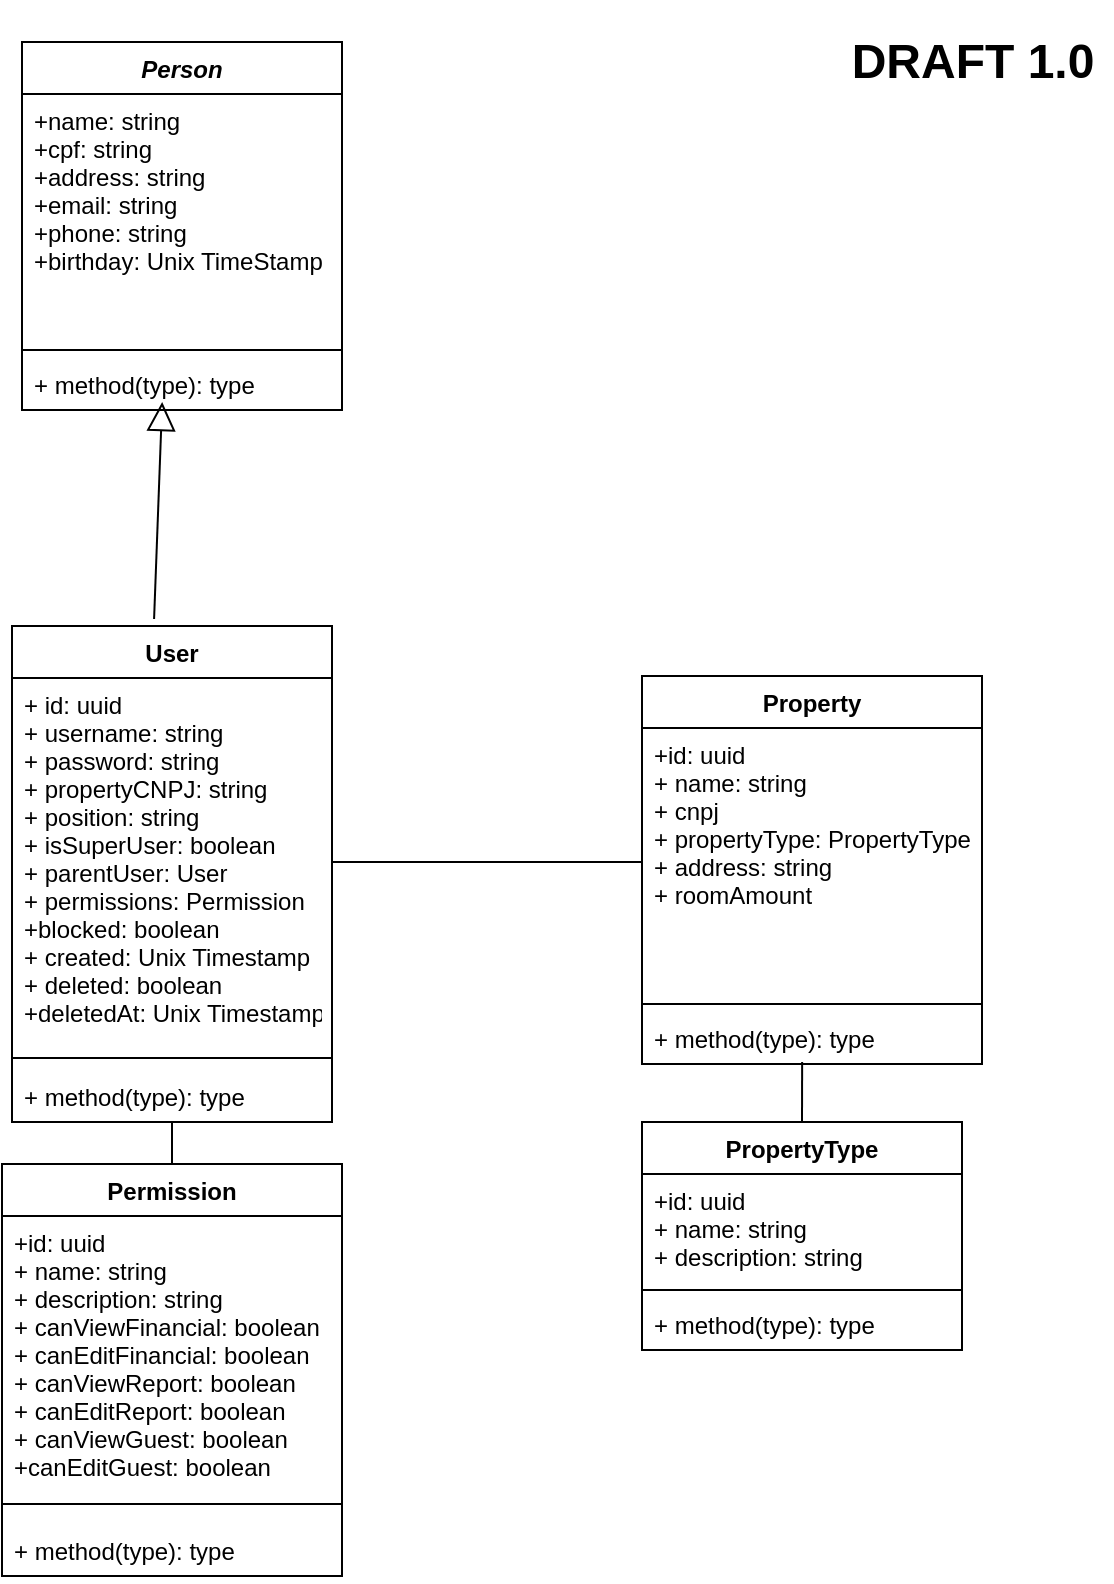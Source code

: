 <mxfile version="13.7.9" type="device"><diagram id="C5RBs43oDa-KdzZeNtuy" name="Page-1"><mxGraphModel dx="1374" dy="769" grid="1" gridSize="10" guides="1" tooltips="1" connect="1" arrows="1" fold="1" page="1" pageScale="1" pageWidth="1169" pageHeight="827" math="0" shadow="0"><root><mxCell id="WIyWlLk6GJQsqaUBKTNV-0"/><mxCell id="WIyWlLk6GJQsqaUBKTNV-1" parent="WIyWlLk6GJQsqaUBKTNV-0"/><mxCell id="bRTEFPMRVrpAAY-1tMca-23" value="" style="endArrow=block;endFill=0;endSize=12;html=1;exitX=0.444;exitY=-0.014;exitDx=0;exitDy=0;exitPerimeter=0;entryX=0.438;entryY=0.846;entryDx=0;entryDy=0;entryPerimeter=0;" edge="1" parent="WIyWlLk6GJQsqaUBKTNV-1" source="bRTEFPMRVrpAAY-1tMca-10" target="bRTEFPMRVrpAAY-1tMca-21"><mxGeometry width="160" relative="1" as="geometry"><mxPoint x="234" y="339" as="sourcePoint"/><mxPoint x="180" y="250" as="targetPoint"/></mxGeometry></mxCell><mxCell id="bRTEFPMRVrpAAY-1tMca-18" value="Person" style="swimlane;fontStyle=3;align=center;verticalAlign=top;childLayout=stackLayout;horizontal=1;startSize=26;horizontalStack=0;resizeParent=1;resizeParentMax=0;resizeLast=0;collapsible=1;marginBottom=0;" vertex="1" parent="WIyWlLk6GJQsqaUBKTNV-1"><mxGeometry x="110" y="60" width="160" height="184" as="geometry"/></mxCell><mxCell id="bRTEFPMRVrpAAY-1tMca-19" value="+name: string&#xA;+cpf: string&#xA;+address: string&#xA;+email: string&#xA;+phone: string&#xA;+birthday: Unix TimeStamp&#xA;&#xA;&#xA;&#xA;" style="text;strokeColor=none;fillColor=none;align=left;verticalAlign=top;spacingLeft=4;spacingRight=4;overflow=hidden;rotatable=0;points=[[0,0.5],[1,0.5]];portConstraint=eastwest;" vertex="1" parent="bRTEFPMRVrpAAY-1tMca-18"><mxGeometry y="26" width="160" height="124" as="geometry"/></mxCell><mxCell id="bRTEFPMRVrpAAY-1tMca-20" value="" style="line;strokeWidth=1;fillColor=none;align=left;verticalAlign=middle;spacingTop=-1;spacingLeft=3;spacingRight=3;rotatable=0;labelPosition=right;points=[];portConstraint=eastwest;" vertex="1" parent="bRTEFPMRVrpAAY-1tMca-18"><mxGeometry y="150" width="160" height="8" as="geometry"/></mxCell><mxCell id="bRTEFPMRVrpAAY-1tMca-21" value="+ method(type): type" style="text;strokeColor=none;fillColor=none;align=left;verticalAlign=top;spacingLeft=4;spacingRight=4;overflow=hidden;rotatable=0;points=[[0,0.5],[1,0.5]];portConstraint=eastwest;" vertex="1" parent="bRTEFPMRVrpAAY-1tMca-18"><mxGeometry y="158" width="160" height="26" as="geometry"/></mxCell><mxCell id="bRTEFPMRVrpAAY-1tMca-33" style="edgeStyle=orthogonalEdgeStyle;rounded=1;orthogonalLoop=1;jettySize=auto;html=1;exitX=1;exitY=0.5;exitDx=0;exitDy=0;entryX=0;entryY=0.5;entryDx=0;entryDy=0;endArrow=none;endFill=0;" edge="1" parent="WIyWlLk6GJQsqaUBKTNV-1" source="bRTEFPMRVrpAAY-1tMca-11" target="bRTEFPMRVrpAAY-1tMca-26"><mxGeometry relative="1" as="geometry"/></mxCell><mxCell id="bRTEFPMRVrpAAY-1tMca-38" style="edgeStyle=orthogonalEdgeStyle;rounded=1;orthogonalLoop=1;jettySize=auto;html=1;exitX=0.5;exitY=0;exitDx=0;exitDy=0;entryX=0.471;entryY=0.962;entryDx=0;entryDy=0;entryPerimeter=0;endArrow=none;endFill=0;" edge="1" parent="WIyWlLk6GJQsqaUBKTNV-1" source="bRTEFPMRVrpAAY-1tMca-34" target="bRTEFPMRVrpAAY-1tMca-28"><mxGeometry relative="1" as="geometry"/></mxCell><mxCell id="bRTEFPMRVrpAAY-1tMca-34" value="PropertyType" style="swimlane;fontStyle=1;align=center;verticalAlign=top;childLayout=stackLayout;horizontal=1;startSize=26;horizontalStack=0;resizeParent=1;resizeParentMax=0;resizeLast=0;collapsible=1;marginBottom=0;" vertex="1" parent="WIyWlLk6GJQsqaUBKTNV-1"><mxGeometry x="420" y="600" width="160" height="114" as="geometry"/></mxCell><mxCell id="bRTEFPMRVrpAAY-1tMca-35" value="+id: uuid&#xA;+ name: string&#xA;+ description: string&#xA;&#xA;" style="text;strokeColor=none;fillColor=none;align=left;verticalAlign=top;spacingLeft=4;spacingRight=4;overflow=hidden;rotatable=0;points=[[0,0.5],[1,0.5]];portConstraint=eastwest;" vertex="1" parent="bRTEFPMRVrpAAY-1tMca-34"><mxGeometry y="26" width="160" height="54" as="geometry"/></mxCell><mxCell id="bRTEFPMRVrpAAY-1tMca-36" value="" style="line;strokeWidth=1;fillColor=none;align=left;verticalAlign=middle;spacingTop=-1;spacingLeft=3;spacingRight=3;rotatable=0;labelPosition=right;points=[];portConstraint=eastwest;" vertex="1" parent="bRTEFPMRVrpAAY-1tMca-34"><mxGeometry y="80" width="160" height="8" as="geometry"/></mxCell><mxCell id="bRTEFPMRVrpAAY-1tMca-37" value="+ method(type): type" style="text;strokeColor=none;fillColor=none;align=left;verticalAlign=top;spacingLeft=4;spacingRight=4;overflow=hidden;rotatable=0;points=[[0,0.5],[1,0.5]];portConstraint=eastwest;" vertex="1" parent="bRTEFPMRVrpAAY-1tMca-34"><mxGeometry y="88" width="160" height="26" as="geometry"/></mxCell><mxCell id="bRTEFPMRVrpAAY-1tMca-39" value="&lt;h1&gt;DRAFT 1.0&lt;br&gt;&lt;/h1&gt;" style="text;html=1;align=center;verticalAlign=middle;resizable=0;points=[];autosize=1;" vertex="1" parent="WIyWlLk6GJQsqaUBKTNV-1"><mxGeometry x="515" y="45" width="140" height="50" as="geometry"/></mxCell><mxCell id="bRTEFPMRVrpAAY-1tMca-44" style="edgeStyle=orthogonalEdgeStyle;rounded=1;orthogonalLoop=1;jettySize=auto;html=1;exitX=0.5;exitY=0;exitDx=0;exitDy=0;entryX=0.5;entryY=1;entryDx=0;entryDy=0;endArrow=none;endFill=0;" edge="1" parent="WIyWlLk6GJQsqaUBKTNV-1" source="bRTEFPMRVrpAAY-1tMca-40" target="bRTEFPMRVrpAAY-1tMca-10"><mxGeometry relative="1" as="geometry"/></mxCell><mxCell id="bRTEFPMRVrpAAY-1tMca-25" value="Property" style="swimlane;fontStyle=1;align=center;verticalAlign=top;childLayout=stackLayout;horizontal=1;startSize=26;horizontalStack=0;resizeParent=1;resizeParentMax=0;resizeLast=0;collapsible=1;marginBottom=0;" vertex="1" parent="WIyWlLk6GJQsqaUBKTNV-1"><mxGeometry x="420" y="377" width="170" height="194" as="geometry"/></mxCell><mxCell id="bRTEFPMRVrpAAY-1tMca-26" value="+id: uuid&#xA;+ name: string&#xA;+ cnpj&#xA;+ propertyType: PropertyType&#xA;+ address: string&#xA;+ roomAmount&#xA;&#xA;" style="text;strokeColor=none;fillColor=none;align=left;verticalAlign=top;spacingLeft=4;spacingRight=4;overflow=hidden;rotatable=0;points=[[0,0.5],[1,0.5]];portConstraint=eastwest;" vertex="1" parent="bRTEFPMRVrpAAY-1tMca-25"><mxGeometry y="26" width="170" height="134" as="geometry"/></mxCell><mxCell id="bRTEFPMRVrpAAY-1tMca-27" value="" style="line;strokeWidth=1;fillColor=none;align=left;verticalAlign=middle;spacingTop=-1;spacingLeft=3;spacingRight=3;rotatable=0;labelPosition=right;points=[];portConstraint=eastwest;" vertex="1" parent="bRTEFPMRVrpAAY-1tMca-25"><mxGeometry y="160" width="170" height="8" as="geometry"/></mxCell><mxCell id="bRTEFPMRVrpAAY-1tMca-28" value="+ method(type): type" style="text;strokeColor=none;fillColor=none;align=left;verticalAlign=top;spacingLeft=4;spacingRight=4;overflow=hidden;rotatable=0;points=[[0,0.5],[1,0.5]];portConstraint=eastwest;" vertex="1" parent="bRTEFPMRVrpAAY-1tMca-25"><mxGeometry y="168" width="170" height="26" as="geometry"/></mxCell><mxCell id="bRTEFPMRVrpAAY-1tMca-10" value="User" style="swimlane;fontStyle=1;align=center;verticalAlign=top;childLayout=stackLayout;horizontal=1;startSize=26;horizontalStack=0;resizeParent=1;resizeParentMax=0;resizeLast=0;collapsible=1;marginBottom=0;" vertex="1" parent="WIyWlLk6GJQsqaUBKTNV-1"><mxGeometry x="105" y="352" width="160" height="248" as="geometry"/></mxCell><mxCell id="bRTEFPMRVrpAAY-1tMca-11" value="+ id: uuid&#xA;+ username: string&#xA;+ password: string&#xA;+ propertyCNPJ: string&#xA;+ position: string&#xA;+ isSuperUser: boolean&#xA;+ parentUser: User&#xA;+ permissions: Permission&#xA;+blocked: boolean&#xA;+ created: Unix Timestamp&#xA;+ deleted: boolean&#xA;+deletedAt: Unix Timestamp&#xA;&#xA;&#xA;&#xA;&#xA;&#xA;" style="text;strokeColor=none;fillColor=none;align=left;verticalAlign=top;spacingLeft=4;spacingRight=4;overflow=hidden;rotatable=0;points=[[0,0.5],[1,0.5]];portConstraint=eastwest;" vertex="1" parent="bRTEFPMRVrpAAY-1tMca-10"><mxGeometry y="26" width="160" height="184" as="geometry"/></mxCell><mxCell id="bRTEFPMRVrpAAY-1tMca-12" value="" style="line;strokeWidth=1;fillColor=none;align=left;verticalAlign=middle;spacingTop=-1;spacingLeft=3;spacingRight=3;rotatable=0;labelPosition=right;points=[];portConstraint=eastwest;" vertex="1" parent="bRTEFPMRVrpAAY-1tMca-10"><mxGeometry y="210" width="160" height="12" as="geometry"/></mxCell><mxCell id="bRTEFPMRVrpAAY-1tMca-13" value="+ method(type): type" style="text;strokeColor=none;fillColor=none;align=left;verticalAlign=top;spacingLeft=4;spacingRight=4;overflow=hidden;rotatable=0;points=[[0,0.5],[1,0.5]];portConstraint=eastwest;" vertex="1" parent="bRTEFPMRVrpAAY-1tMca-10"><mxGeometry y="222" width="160" height="26" as="geometry"/></mxCell><mxCell id="bRTEFPMRVrpAAY-1tMca-40" value="Permission" style="swimlane;fontStyle=1;align=center;verticalAlign=top;childLayout=stackLayout;horizontal=1;startSize=26;horizontalStack=0;resizeParent=1;resizeParentMax=0;resizeLast=0;collapsible=1;marginBottom=0;" vertex="1" parent="WIyWlLk6GJQsqaUBKTNV-1"><mxGeometry x="100" y="621" width="170" height="206" as="geometry"/></mxCell><mxCell id="bRTEFPMRVrpAAY-1tMca-41" value="+id: uuid&#xA;+ name: string&#xA;+ description: string&#xA;+ canViewFinancial: boolean&#xA;+ canEditFinancial: boolean&#xA;+ canViewReport: boolean&#xA;+ canEditReport: boolean&#xA;+ canViewGuest: boolean&#xA;+canEditGuest: boolean&#xA;&#xA;&#xA;&#xA;&#xA;" style="text;strokeColor=none;fillColor=none;align=left;verticalAlign=top;spacingLeft=4;spacingRight=4;overflow=hidden;rotatable=0;points=[[0,0.5],[1,0.5]];portConstraint=eastwest;" vertex="1" parent="bRTEFPMRVrpAAY-1tMca-40"><mxGeometry y="26" width="170" height="134" as="geometry"/></mxCell><mxCell id="bRTEFPMRVrpAAY-1tMca-42" value="" style="line;strokeWidth=1;fillColor=none;align=left;verticalAlign=middle;spacingTop=-1;spacingLeft=3;spacingRight=3;rotatable=0;labelPosition=right;points=[];portConstraint=eastwest;" vertex="1" parent="bRTEFPMRVrpAAY-1tMca-40"><mxGeometry y="160" width="170" height="20" as="geometry"/></mxCell><mxCell id="bRTEFPMRVrpAAY-1tMca-43" value="+ method(type): type" style="text;strokeColor=none;fillColor=none;align=left;verticalAlign=top;spacingLeft=4;spacingRight=4;overflow=hidden;rotatable=0;points=[[0,0.5],[1,0.5]];portConstraint=eastwest;" vertex="1" parent="bRTEFPMRVrpAAY-1tMca-40"><mxGeometry y="180" width="170" height="26" as="geometry"/></mxCell></root></mxGraphModel></diagram></mxfile>